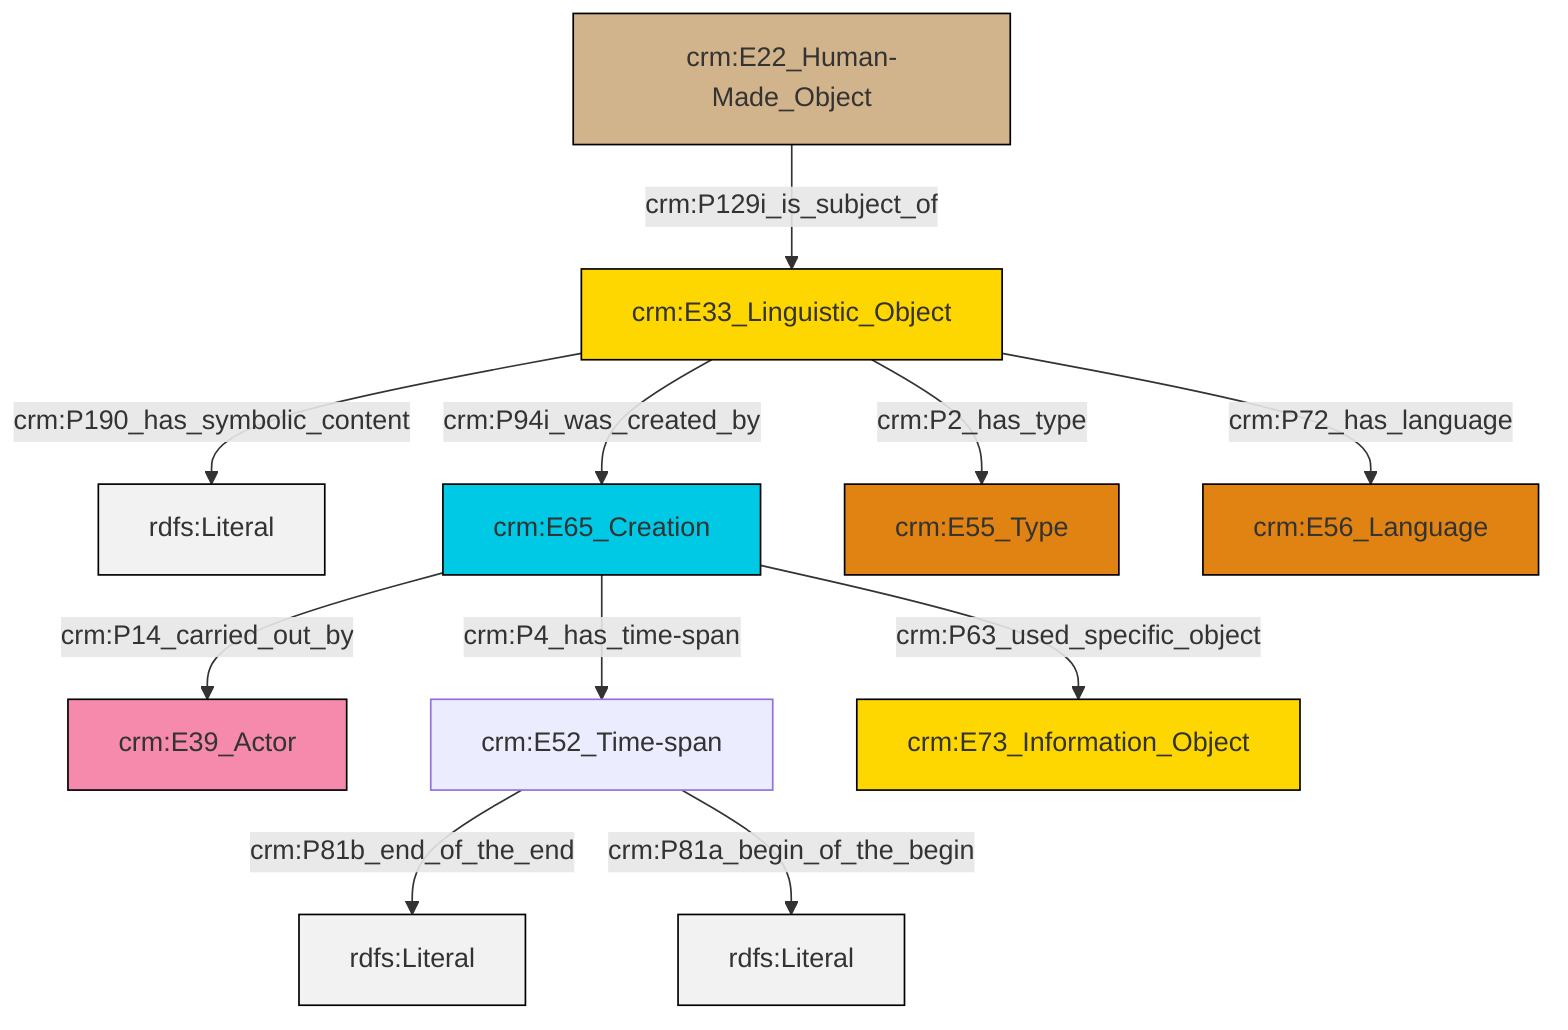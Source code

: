 graph TD
classDef Literal fill:#f2f2f2,stroke:#000000;
classDef CRM_Entity fill:#FFFFFF,stroke:#000000;
classDef Temporal_Entity fill:#00C9E6, stroke:#000000;
classDef Type fill:#E18312, stroke:#000000;
classDef Time-Span fill:#2C9C91, stroke:#000000;
classDef Appellation fill:#FFEB7F, stroke:#000000;
classDef Place fill:#008836, stroke:#000000;
classDef Persistent_Item fill:#B266B2, stroke:#000000;
classDef Conceptual_Object fill:#FFD700, stroke:#000000;
classDef Physical_Thing fill:#D2B48C, stroke:#000000;
classDef Actor fill:#f58aad, stroke:#000000;
classDef PC_Classes fill:#4ce600, stroke:#000000;
classDef Multi fill:#cccccc,stroke:#000000;

2["crm:E33_Linguistic_Object"]:::Conceptual_Object -->|crm:P190_has_symbolic_content| 3[rdfs:Literal]:::Literal
4["crm:E52_Time-span"]:::Default -->|crm:P81b_end_of_the_end| 5[rdfs:Literal]:::Literal
6["crm:E65_Creation"]:::Temporal_Entity -->|crm:P4_has_time-span| 4["crm:E52_Time-span"]:::Default
2["crm:E33_Linguistic_Object"]:::Conceptual_Object -->|crm:P2_has_type| 8["crm:E55_Type"]:::Type
2["crm:E33_Linguistic_Object"]:::Conceptual_Object -->|crm:P94i_was_created_by| 6["crm:E65_Creation"]:::Temporal_Entity
4["crm:E52_Time-span"]:::Default -->|crm:P81a_begin_of_the_begin| 11[rdfs:Literal]:::Literal
13["crm:E22_Human-Made_Object"]:::Physical_Thing -->|crm:P129i_is_subject_of| 2["crm:E33_Linguistic_Object"]:::Conceptual_Object
6["crm:E65_Creation"]:::Temporal_Entity -->|crm:P63_used_specific_object| 9["crm:E73_Information_Object"]:::Conceptual_Object
2["crm:E33_Linguistic_Object"]:::Conceptual_Object -->|crm:P72_has_language| 14["crm:E56_Language"]:::Type
6["crm:E65_Creation"]:::Temporal_Entity -->|crm:P14_carried_out_by| 0["crm:E39_Actor"]:::Actor